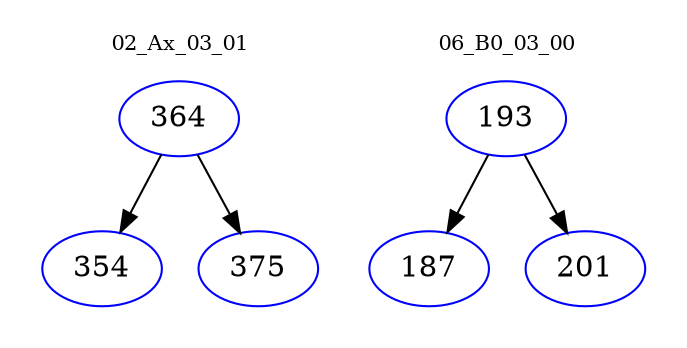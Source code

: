 digraph{
subgraph cluster_0 {
color = white
label = "02_Ax_03_01";
fontsize=10;
T0_364 [label="364", color="blue"]
T0_364 -> T0_354 [color="black"]
T0_354 [label="354", color="blue"]
T0_364 -> T0_375 [color="black"]
T0_375 [label="375", color="blue"]
}
subgraph cluster_1 {
color = white
label = "06_B0_03_00";
fontsize=10;
T1_193 [label="193", color="blue"]
T1_193 -> T1_187 [color="black"]
T1_187 [label="187", color="blue"]
T1_193 -> T1_201 [color="black"]
T1_201 [label="201", color="blue"]
}
}
